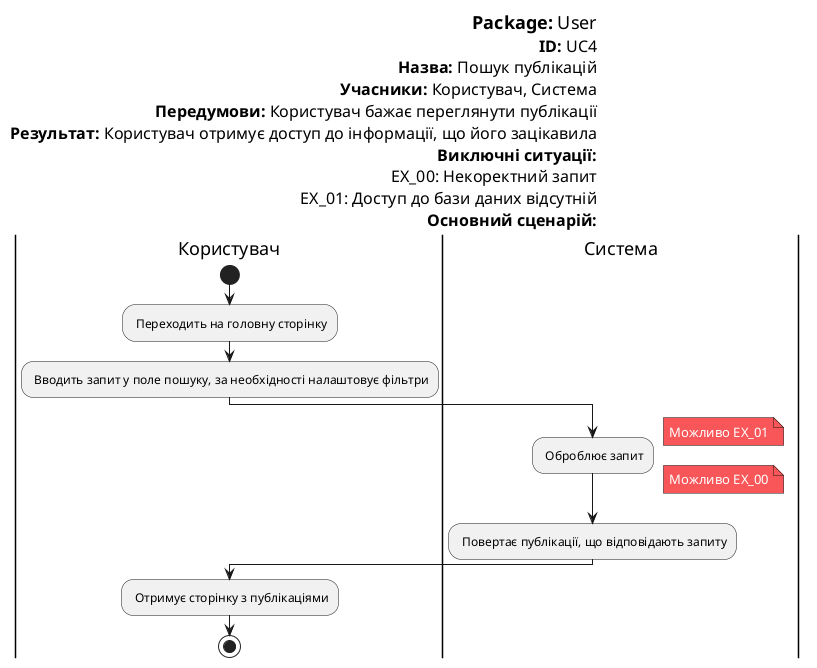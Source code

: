 @startuml
left header
<font color=000 size=18><b>Package:</b> User
<font color=000 size=16><b>ID:</b> UC4
<font color=000 size=16><b>Назва:</b> Пошук публікацій
<font color=000 size=16><b>Учасники:</b> Користувач, Система
<font color=000 size=16><b>Передумови:</b> Користувач бажає переглянути публікації
<font color=000 size=16><b>Результат:</b> Користувач отримує доступ до інформації, що його зацікавила
<font color=000 size=16><b>Виключні ситуації:</b>
<font color=000 size=16>EX_00: Некоректний запит
<font color=000 size=16>EX_01: Доступ до бази даних відсутній
<font color=000 size=16><b>Основний сценарій:</b>
end header

skinparam	shadowing false
skinparam Note {
	BackgroundColor #f85658
	FontColor #ffffff
}

|Користувач|
start
: Переходить на головну сторінку;

: Вводить запит у поле пошуку, за необхідності налаштовує фільтри;

|Система|
: Оброблює запит;
note right
Можливо ЕХ_01
end note
note right
Можливо ЕХ_00
end note

: Повертає публікації, що відповідають запиту;

|Користувач|
: Отримує сторінку з публікаціями;

stop;
@enduml
